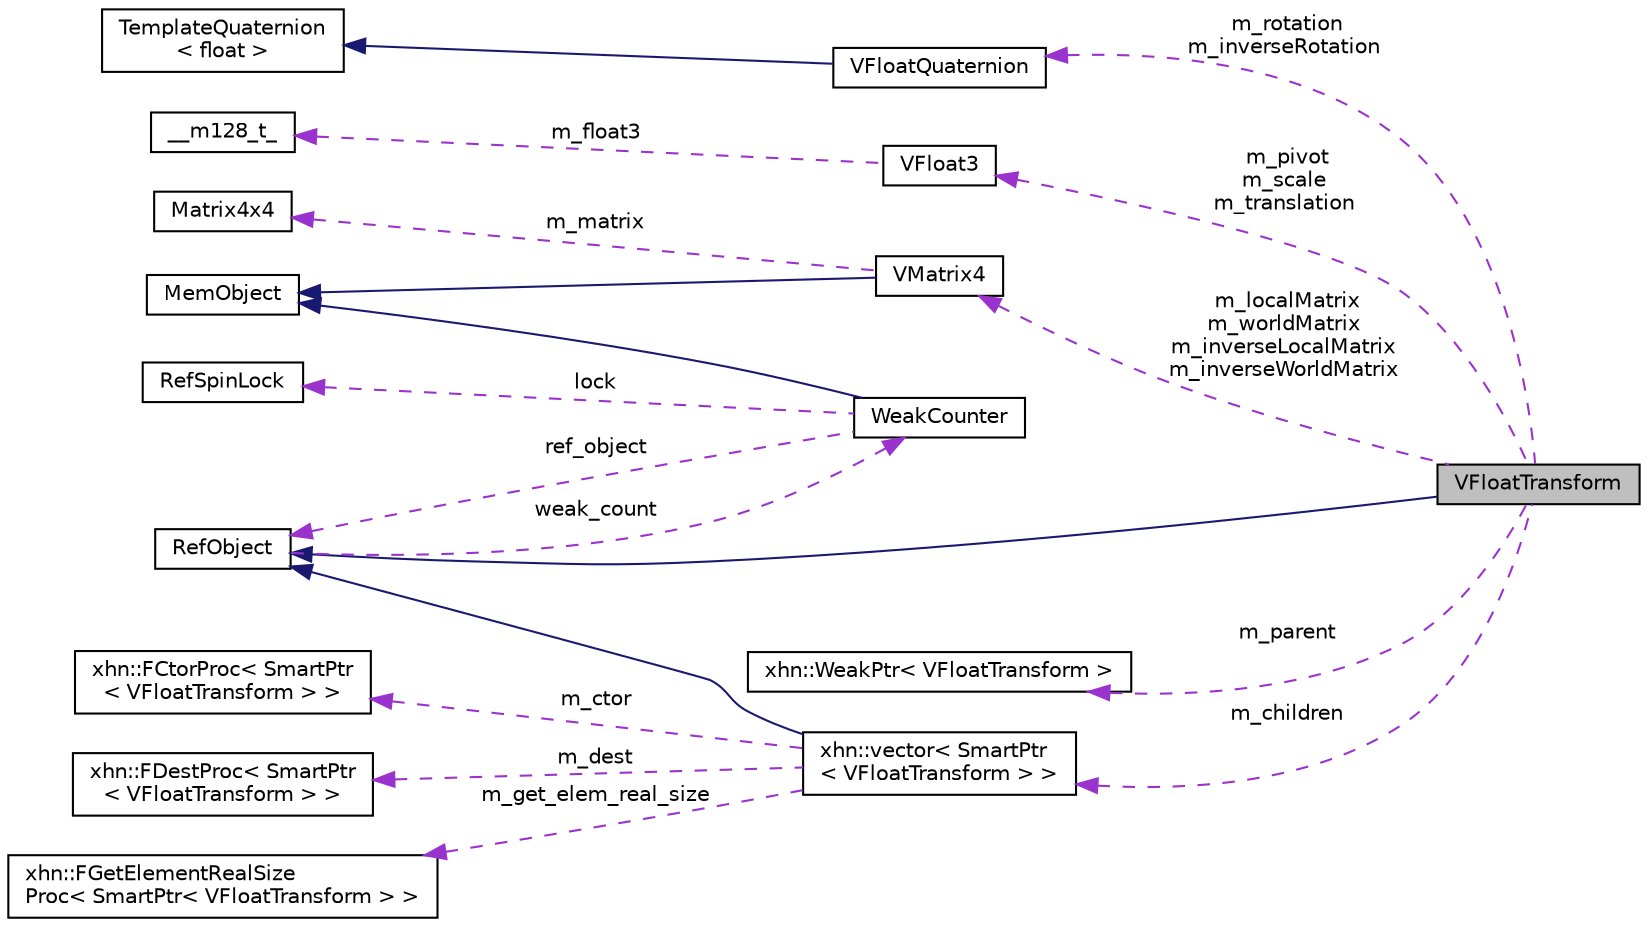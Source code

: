 digraph "VFloatTransform"
{
  edge [fontname="Helvetica",fontsize="10",labelfontname="Helvetica",labelfontsize="10"];
  node [fontname="Helvetica",fontsize="10",shape=record];
  rankdir="LR";
  Node1 [label="VFloatTransform",height=0.2,width=0.4,color="black", fillcolor="grey75", style="filled", fontcolor="black"];
  Node2 -> Node1 [dir="back",color="midnightblue",fontsize="10",style="solid",fontname="Helvetica"];
  Node2 [label="RefObject",height=0.2,width=0.4,color="black", fillcolor="white", style="filled",URL="$class_ref_object.html"];
  Node3 -> Node2 [dir="back",color="darkorchid3",fontsize="10",style="dashed",label=" weak_count" ,fontname="Helvetica"];
  Node3 [label="WeakCounter",height=0.2,width=0.4,color="black", fillcolor="white", style="filled",URL="$class_weak_counter.html",tooltip="WeakCounter. "];
  Node4 -> Node3 [dir="back",color="midnightblue",fontsize="10",style="solid",fontname="Helvetica"];
  Node4 [label="MemObject",height=0.2,width=0.4,color="black", fillcolor="white", style="filled",URL="$class_mem_object.html"];
  Node5 -> Node3 [dir="back",color="darkorchid3",fontsize="10",style="dashed",label=" lock" ,fontname="Helvetica"];
  Node5 [label="RefSpinLock",height=0.2,width=0.4,color="black", fillcolor="white", style="filled",URL="$class_ref_spin_lock.html"];
  Node2 -> Node3 [dir="back",color="darkorchid3",fontsize="10",style="dashed",label=" ref_object" ,fontname="Helvetica"];
  Node6 -> Node1 [dir="back",color="darkorchid3",fontsize="10",style="dashed",label=" m_rotation\nm_inverseRotation" ,fontname="Helvetica"];
  Node6 [label="VFloatQuaternion",height=0.2,width=0.4,color="black", fillcolor="white", style="filled",URL="$class_v_float_quaternion.html"];
  Node7 -> Node6 [dir="back",color="midnightblue",fontsize="10",style="solid",fontname="Helvetica"];
  Node7 [label="TemplateQuaternion\l\< float \>",height=0.2,width=0.4,color="black", fillcolor="white", style="filled",URL="$class_template_quaternion.html"];
  Node8 -> Node1 [dir="back",color="darkorchid3",fontsize="10",style="dashed",label=" m_pivot\nm_scale\nm_translation" ,fontname="Helvetica"];
  Node8 [label="VFloat3",height=0.2,width=0.4,color="black", fillcolor="white", style="filled",URL="$class_v_float3.html"];
  Node9 -> Node8 [dir="back",color="darkorchid3",fontsize="10",style="dashed",label=" m_float3" ,fontname="Helvetica"];
  Node9 [label="__m128_t_",height=0.2,width=0.4,color="black", fillcolor="white", style="filled",URL="$struct____m128__t__.html"];
  Node10 -> Node1 [dir="back",color="darkorchid3",fontsize="10",style="dashed",label=" m_localMatrix\nm_worldMatrix\nm_inverseLocalMatrix\nm_inverseWorldMatrix" ,fontname="Helvetica"];
  Node10 [label="VMatrix4",height=0.2,width=0.4,color="black", fillcolor="white", style="filled",URL="$class_v_matrix4.html"];
  Node4 -> Node10 [dir="back",color="midnightblue",fontsize="10",style="solid",fontname="Helvetica"];
  Node11 -> Node10 [dir="back",color="darkorchid3",fontsize="10",style="dashed",label=" m_matrix" ,fontname="Helvetica"];
  Node11 [label="Matrix4x4",height=0.2,width=0.4,color="black", fillcolor="white", style="filled",URL="$struct_matrix4x4.html"];
  Node12 -> Node1 [dir="back",color="darkorchid3",fontsize="10",style="dashed",label=" m_children" ,fontname="Helvetica"];
  Node12 [label="xhn::vector\< SmartPtr\l\< VFloatTransform \> \>",height=0.2,width=0.4,color="black", fillcolor="white", style="filled",URL="$classxhn_1_1vector.html"];
  Node2 -> Node12 [dir="back",color="midnightblue",fontsize="10",style="solid",fontname="Helvetica"];
  Node13 -> Node12 [dir="back",color="darkorchid3",fontsize="10",style="dashed",label=" m_dest" ,fontname="Helvetica"];
  Node13 [label="xhn::FDestProc\< SmartPtr\l\< VFloatTransform \> \>",height=0.2,width=0.4,color="black", fillcolor="white", style="filled",URL="$structxhn_1_1_f_dest_proc.html"];
  Node14 -> Node12 [dir="back",color="darkorchid3",fontsize="10",style="dashed",label=" m_get_elem_real_size" ,fontname="Helvetica"];
  Node14 [label="xhn::FGetElementRealSize\lProc\< SmartPtr\< VFloatTransform \> \>",height=0.2,width=0.4,color="black", fillcolor="white", style="filled",URL="$structxhn_1_1_f_get_element_real_size_proc.html"];
  Node15 -> Node12 [dir="back",color="darkorchid3",fontsize="10",style="dashed",label=" m_ctor" ,fontname="Helvetica"];
  Node15 [label="xhn::FCtorProc\< SmartPtr\l\< VFloatTransform \> \>",height=0.2,width=0.4,color="black", fillcolor="white", style="filled",URL="$structxhn_1_1_f_ctor_proc.html"];
  Node16 -> Node1 [dir="back",color="darkorchid3",fontsize="10",style="dashed",label=" m_parent" ,fontname="Helvetica"];
  Node16 [label="xhn::WeakPtr\< VFloatTransform \>",height=0.2,width=0.4,color="black", fillcolor="white", style="filled",URL="$classxhn_1_1_weak_ptr.html"];
}
